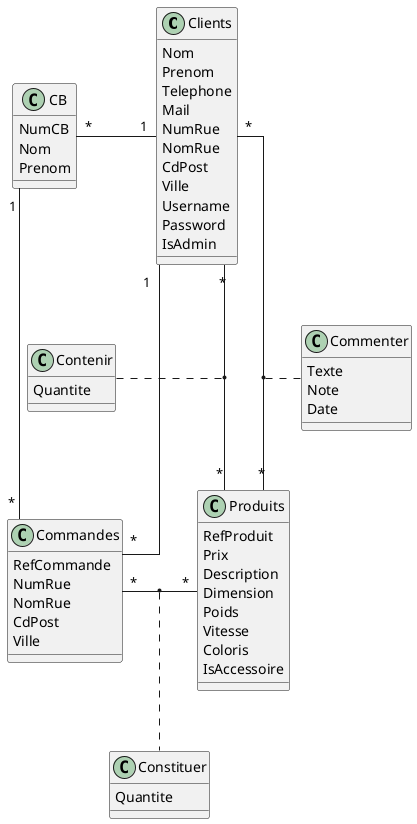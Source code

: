 @startuml

skinparam linetype ortho

class Clients {
    Nom
    Prenom
    Telephone
    Mail
    NumRue
    NomRue
    CdPost
    Ville
    Username
    Password
    IsAdmin
}

class Produits {
    RefProduit
    Prix 
    Description
    Dimension
    Poids
    Vitesse
    Coloris
    IsAccessoire
}

class Commandes {
    RefCommande
    NumRue
    NomRue
    CdPost
    Ville
}

class CB {
    NumCB
    Nom
    Prenom
}

class Commenter {
    Texte
    Note
    Date
}

Clients "1  "---"*" Commandes
Commandes "*"-"*" Produits
(Commandes, Produits) . Constituer
Clients "*"--"*" Produits
(Clients, Produits) . Contenir

class Constituer {
    Quantite
}

class Contenir {
    Quantite
}

CB "*"-"1" Clients
CB "1" --- "*" Commandes
Clients "*"---"*" Produits
(Clients, Produits) . Commenter


@enduml